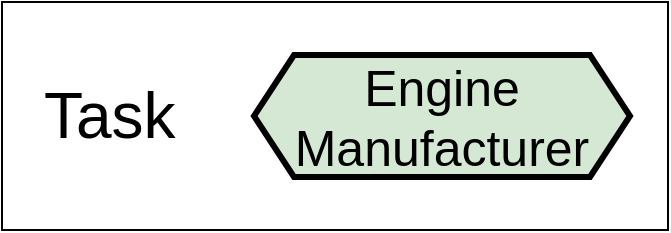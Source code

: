 <mxfile version="15.4.0" type="device" pages="16"><diagram name="iRL-manu-ent-1-task" id="lrQCM1Hvvk60PSm_WDTy"><mxGraphModel dx="4487" dy="3963" grid="1" gridSize="10" guides="1" tooltips="1" connect="1" arrows="1" fold="1" page="1" pageScale="1" pageWidth="850" pageHeight="1100" math="0" shadow="0"><root><mxCell id="0"/><mxCell id="1" parent="0"/><mxCell id="8EVRoLbqYbVEU3qF_5PC-1" value="&lt;span style=&quot;font-size: 32px;&quot;&gt;Task&lt;/span&gt;" style="rounded=0;whiteSpace=wrap;html=1;align=left;fontSize=12;spacingLeft=19;" parent="1" vertex="1"><mxGeometry x="-3146" y="-3002" width="333" height="114" as="geometry"/></mxCell><mxCell id="8EVRoLbqYbVEU3qF_5PC-2" value="Engine Manufacturer" style="shape=hexagon;perimeter=hexagonPerimeter2;whiteSpace=wrap;html=1;fixedSize=1;fontSize=25;strokeWidth=3;fillColor=#d5e8d4;" parent="1" vertex="1"><mxGeometry x="-3020" y="-2975.5" width="188" height="61" as="geometry"/></mxCell></root></mxGraphModel></diagram><diagram id="jRgEcZpF6pAmbIoYRc1D" name="iRL-manu-ent-2-task"><mxGraphModel dx="4487" dy="3963" grid="1" gridSize="10" guides="1" tooltips="1" connect="1" arrows="1" fold="1" page="1" pageScale="1" pageWidth="850" pageHeight="1100" math="0" shadow="0"><root><mxCell id="0"/><mxCell id="1" parent="0"/><mxCell id="WMIV12gM6Ebx0xt84zZE-1" value="&lt;span style=&quot;font-size: 32px;&quot;&gt;Task&lt;/span&gt;" style="rounded=0;whiteSpace=wrap;html=1;align=left;fontSize=12;spacingLeft=19;" parent="1" vertex="1"><mxGeometry x="-3146" y="-3002" width="333" height="114" as="geometry"/></mxCell><mxCell id="WMIV12gM6Ebx0xt84zZE-2" value="Have Order Fulfilled" style="shape=hexagon;perimeter=hexagonPerimeter2;whiteSpace=wrap;html=1;fixedSize=1;fontSize=25;strokeWidth=3;fillColor=#d5e8d4;" parent="1" vertex="1"><mxGeometry x="-3000.15" y="-2975.5" width="168.15" height="61" as="geometry"/></mxCell></root></mxGraphModel></diagram><diagram id="zBmDgi2XzJmhAONFBeY-" name="iRL-manu-ent-3-task"><mxGraphModel dx="4578" dy="3978" grid="1" gridSize="10" guides="1" tooltips="1" connect="1" arrows="1" fold="1" page="1" pageScale="1" pageWidth="850" pageHeight="1100" math="0" shadow="0"><root><mxCell id="0"/><mxCell id="1" parent="0"/><mxCell id="GpvrV5KlX3a_F-G1qQch-1" value="&lt;span style=&quot;font-size: 32px;&quot;&gt;Task&lt;/span&gt;" style="rounded=0;whiteSpace=wrap;html=1;align=left;fontSize=12;spacingLeft=19;" parent="1" vertex="1"><mxGeometry x="-3146" y="-3002" width="333" height="114" as="geometry"/></mxCell><mxCell id="GpvrV5KlX3a_F-G1qQch-2" value="Acquire Parts" style="shape=hexagon;perimeter=hexagonPerimeter2;whiteSpace=wrap;html=1;fixedSize=1;fontSize=25;strokeWidth=3;fillColor=#d5e8d4;" parent="1" vertex="1"><mxGeometry x="-3000.15" y="-2975.5" width="168.15" height="61" as="geometry"/></mxCell></root></mxGraphModel></diagram><diagram id="1IxjrtlEPSZ1EHy36e9s" name="iRL-manu-ent-4-task"><mxGraphModel dx="4578" dy="3978" grid="1" gridSize="10" guides="1" tooltips="1" connect="1" arrows="1" fold="1" page="1" pageScale="1" pageWidth="850" pageHeight="1100" math="0" shadow="0"><root><mxCell id="0"/><mxCell id="1" parent="0"/><mxCell id="KGd0Drym3RknLUCmkNBx-1" value="&lt;span style=&quot;font-size: 32px;&quot;&gt;Task&lt;/span&gt;" style="rounded=0;whiteSpace=wrap;html=1;align=left;fontSize=12;spacingLeft=19;" parent="1" vertex="1"><mxGeometry x="-3146" y="-3002" width="333" height="114" as="geometry"/></mxCell><mxCell id="KGd0Drym3RknLUCmkNBx-2" value="Have Engine Assembled" style="shape=hexagon;perimeter=hexagonPerimeter2;whiteSpace=wrap;html=1;fixedSize=1;fontSize=25;strokeWidth=3;fillColor=#d5e8d4;" parent="1" vertex="1"><mxGeometry x="-3000.15" y="-2975.5" width="168.15" height="61" as="geometry"/></mxCell></root></mxGraphModel></diagram><diagram id="mF4jjamFUtdUcgxOceSQ" name="iRL-manu-ent-5-task"><mxGraphModel dx="4578" dy="3978" grid="1" gridSize="10" guides="1" tooltips="1" connect="1" arrows="1" fold="1" page="1" pageScale="1" pageWidth="850" pageHeight="1100" math="0" shadow="0"><root><mxCell id="0"/><mxCell id="1" parent="0"/><mxCell id="KOCaqRmrXCcC5hIWI0WM-1" value="&lt;span style=&quot;font-size: 32px;&quot;&gt;Task&lt;/span&gt;" style="rounded=0;whiteSpace=wrap;html=1;align=left;fontSize=12;spacingLeft=19;" parent="1" vertex="1"><mxGeometry x="-3146" y="-3002" width="333" height="114" as="geometry"/></mxCell><mxCell id="KOCaqRmrXCcC5hIWI0WM-2" value="Assemble &lt;br&gt;Engine in House" style="shape=hexagon;perimeter=hexagonPerimeter2;whiteSpace=wrap;html=1;fixedSize=1;fontSize=25;strokeWidth=3;fillColor=#d5e8d4;" parent="1" vertex="1"><mxGeometry x="-3050" y="-2975.5" width="218" height="61" as="geometry"/></mxCell></root></mxGraphModel></diagram><diagram id="vYKbGq_c37cxqWt-kweQ" name="iRL-manu-ent-6-task"><mxGraphModel dx="4578" dy="3978" grid="1" gridSize="10" guides="1" tooltips="1" connect="1" arrows="1" fold="1" page="1" pageScale="1" pageWidth="850" pageHeight="1100" math="0" shadow="0"><root><mxCell id="0"/><mxCell id="1" parent="0"/><mxCell id="d6XeWCeDnbLE4l-QtRz0-1" value="&lt;span style=&quot;font-size: 32px;&quot;&gt;Task&lt;/span&gt;" style="rounded=0;whiteSpace=wrap;html=1;align=left;fontSize=12;spacingLeft=19;" parent="1" vertex="1"><mxGeometry x="-3220" y="-3000" width="333" height="114" as="geometry"/></mxCell><mxCell id="d6XeWCeDnbLE4l-QtRz0-2" value="Outsource Assembly" style="shape=hexagon;perimeter=hexagonPerimeter2;whiteSpace=wrap;html=1;fixedSize=1;fontSize=25;strokeWidth=3;fillColor=#d5e8d4;" parent="1" vertex="1"><mxGeometry x="-3074.15" y="-2973.5" width="168.15" height="61" as="geometry"/></mxCell></root></mxGraphModel></diagram><diagram id="Au_eIEvgqQtElC9Wct7o" name="iRL-manu-ent-7-task"><mxGraphModel dx="4578" dy="3978" grid="1" gridSize="10" guides="1" tooltips="1" connect="1" arrows="1" fold="1" page="1" pageScale="1" pageWidth="850" pageHeight="1100" math="0" shadow="0"><root><mxCell id="0"/><mxCell id="1" parent="0"/><mxCell id="HO4hthhfVkvMxC0yOV6J-1" value="&lt;span style=&quot;font-size: 32px;&quot;&gt;Task&lt;/span&gt;" style="rounded=0;whiteSpace=wrap;html=1;align=left;fontSize=12;spacingLeft=19;" parent="1" vertex="1"><mxGeometry x="-3146" y="-3002" width="333" height="114" as="geometry"/></mxCell><mxCell id="HO4hthhfVkvMxC0yOV6J-2" value="Parts Acquired &lt;br&gt;in Time" style="shape=hexagon;perimeter=hexagonPerimeter2;whiteSpace=wrap;html=1;fixedSize=1;fontSize=25;strokeWidth=3;fillColor=#d5e8d4;" parent="1" vertex="1"><mxGeometry x="-3030" y="-2975.5" width="198" height="61" as="geometry"/></mxCell></root></mxGraphModel></diagram><diagram id="4KhcXFip8CfWlh6ND8Yw" name="iRL-manu-ent-8-task"><mxGraphModel dx="4578" dy="3978" grid="1" gridSize="10" guides="1" tooltips="1" connect="1" arrows="1" fold="1" page="1" pageScale="1" pageWidth="850" pageHeight="1100" math="0" shadow="0"><root><mxCell id="0"/><mxCell id="1" parent="0"/><mxCell id="vMrETtKvcEsVFJe0bYrc-1" value="&lt;span style=&quot;font-size: 32px;&quot;&gt;Task&lt;/span&gt;" style="rounded=0;whiteSpace=wrap;html=1;align=left;fontSize=12;spacingLeft=19;" parent="1" vertex="1"><mxGeometry x="-3146" y="-3002" width="333" height="114" as="geometry"/></mxCell><mxCell id="vMrETtKvcEsVFJe0bYrc-2" value="Parts Acquired Late" style="shape=hexagon;perimeter=hexagonPerimeter2;whiteSpace=wrap;html=1;fixedSize=1;fontSize=25;strokeWidth=3;fillColor=#d5e8d4;" parent="1" vertex="1"><mxGeometry x="-3040" y="-2975.5" width="208" height="61" as="geometry"/></mxCell></root></mxGraphModel></diagram><diagram id="FeQZBwoRJbgXJpnwxUOL" name="iRL-manu-ent-9-task"><mxGraphModel dx="4578" dy="3978" grid="1" gridSize="10" guides="1" tooltips="1" connect="1" arrows="1" fold="1" page="1" pageScale="1" pageWidth="850" pageHeight="1100" math="0" shadow="0"><root><mxCell id="0"/><mxCell id="1" parent="0"/><mxCell id="2bgucH3Qxth6n7qr5xwd-1" value="&lt;span style=&quot;font-size: 32px;&quot;&gt;Task&lt;/span&gt;" style="rounded=0;whiteSpace=wrap;html=1;align=left;fontSize=12;spacingLeft=19;" parent="1" vertex="1"><mxGeometry x="-3146" y="-3002" width="333" height="114" as="geometry"/></mxCell><mxCell id="2bgucH3Qxth6n7qr5xwd-2" value="Parts Never Acquired" style="shape=hexagon;perimeter=hexagonPerimeter2;whiteSpace=wrap;html=1;fixedSize=1;fontSize=25;strokeWidth=3;fillColor=#d5e8d4;" parent="1" vertex="1"><mxGeometry x="-3000.15" y="-2975.5" width="168.15" height="61" as="geometry"/></mxCell></root></mxGraphModel></diagram><diagram id="P1F7y5oBeZOF15YZMAfe" name="iRL-manu-ent-10-task"><mxGraphModel dx="4578" dy="3978" grid="1" gridSize="10" guides="1" tooltips="1" connect="1" arrows="1" fold="1" page="1" pageScale="1" pageWidth="850" pageHeight="1100" math="0" shadow="0"><root><mxCell id="0"/><mxCell id="1" parent="0"/><mxCell id="e8Ps3HBaaf71knkx5Y6m-1" value="&lt;span style=&quot;font-size: 32px;&quot;&gt;Task&lt;/span&gt;" style="rounded=0;whiteSpace=wrap;html=1;align=left;fontSize=12;spacingLeft=19;" parent="1" vertex="1"><mxGeometry x="-3146" y="-3002" width="333" height="114" as="geometry"/></mxCell><mxCell id="e8Ps3HBaaf71knkx5Y6m-2" value="Order is Cancelled" style="shape=hexagon;perimeter=hexagonPerimeter2;whiteSpace=wrap;html=1;fixedSize=1;fontSize=25;strokeWidth=3;fillColor=#d5e8d4;" parent="1" vertex="1"><mxGeometry x="-3000" y="-2975.5" width="168" height="61" as="geometry"/></mxCell></root></mxGraphModel></diagram><diagram id="Xo7n9-qTVo7QPiPUUxzN" name="iRL-manu-ent-11-task"><mxGraphModel dx="4578" dy="3978" grid="1" gridSize="10" guides="1" tooltips="1" connect="1" arrows="1" fold="1" page="1" pageScale="1" pageWidth="850" pageHeight="1100" math="0" shadow="0"><root><mxCell id="0"/><mxCell id="1" parent="0"/><mxCell id="OqogtvDsWHDaOnSe1Z6u-1" value="&lt;span style=&quot;font-size: 32px;&quot;&gt;Task&lt;/span&gt;" style="rounded=0;whiteSpace=wrap;html=1;align=left;fontSize=12;spacingLeft=19;" parent="1" vertex="1"><mxGeometry x="-3146" y="-3002" width="333" height="114" as="geometry"/></mxCell><mxCell id="OqogtvDsWHDaOnSe1Z6u-2" value="Penalty Is Issued" style="shape=hexagon;perimeter=hexagonPerimeter2;whiteSpace=wrap;html=1;fixedSize=1;fontSize=25;strokeWidth=3;fillColor=#d5e8d4;" parent="1" vertex="1"><mxGeometry x="-3000.15" y="-2975.5" width="168.15" height="61" as="geometry"/></mxCell></root></mxGraphModel></diagram><diagram id="enEovX3N7CVmyAMt918q" name="iRL-manu-ent-12-task"><mxGraphModel dx="4578" dy="3978" grid="1" gridSize="10" guides="1" tooltips="1" connect="1" arrows="1" fold="1" page="1" pageScale="1" pageWidth="850" pageHeight="1100" math="0" shadow="0"><root><mxCell id="0"/><mxCell id="1" parent="0"/><mxCell id="OEJNkMzXo-wIDmV71_d6-1" value="&lt;span style=&quot;font-size: 32px;&quot;&gt;Task&lt;/span&gt;" style="rounded=0;whiteSpace=wrap;html=1;align=left;fontSize=12;spacingLeft=19;" parent="1" vertex="1"><mxGeometry x="-3146" y="-3002" width="333" height="114" as="geometry"/></mxCell><mxCell id="OEJNkMzXo-wIDmV71_d6-2" value="Previous Order was Cancelled" style="shape=hexagon;perimeter=hexagonPerimeter2;whiteSpace=wrap;html=1;fixedSize=1;fontSize=25;strokeWidth=3;fillColor=#d5e8d4;" parent="1" vertex="1"><mxGeometry x="-3040" y="-2975.5" width="208" height="61" as="geometry"/></mxCell></root></mxGraphModel></diagram><diagram name="iRL-manu-ent-13-task" id="P5TjuPJcCvfCDk246iFM"><mxGraphModel dx="4578" dy="3978" grid="1" gridSize="10" guides="1" tooltips="1" connect="1" arrows="1" fold="1" page="1" pageScale="1" pageWidth="850" pageHeight="1100" math="0" shadow="0"><root><mxCell id="KZR2G05XeIorMjJvlH5d-0"/><mxCell id="KZR2G05XeIorMjJvlH5d-1" parent="KZR2G05XeIorMjJvlH5d-0"/><mxCell id="o8tBmJBdtH6JAbWjQKxb-0" value="&lt;span style=&quot;font-size: 32px;&quot;&gt;Task&lt;/span&gt;" style="rounded=0;whiteSpace=wrap;html=1;align=left;fontSize=12;spacingLeft=19;" parent="KZR2G05XeIorMjJvlH5d-1" vertex="1"><mxGeometry x="-3146" y="-3002" width="333" height="114" as="geometry"/></mxCell><mxCell id="o8tBmJBdtH6JAbWjQKxb-1" value="Reputation" style="shape=hexagon;perimeter=hexagonPerimeter2;whiteSpace=wrap;html=1;fixedSize=1;fontSize=25;strokeWidth=3;fillColor=#d5e8d4;" parent="KZR2G05XeIorMjJvlH5d-1" vertex="1"><mxGeometry x="-3000" y="-2975.5" width="168" height="61" as="geometry"/></mxCell></root></mxGraphModel></diagram><diagram id="KmZoFBOVh3dv930wX-Ls" name="iRL-manu-ent-14-task"><mxGraphModel dx="4578" dy="3978" grid="1" gridSize="10" guides="1" tooltips="1" connect="1" arrows="1" fold="1" page="1" pageScale="1" pageWidth="850" pageHeight="1100" math="0" shadow="0"><root><mxCell id="0"/><mxCell id="1" parent="0"/><mxCell id="ElFVG5iBlOMsyvJuMD40-1" value="&lt;span style=&quot;font-size: 32px;&quot;&gt;Task&lt;/span&gt;" style="rounded=0;whiteSpace=wrap;html=1;align=left;fontSize=12;spacingLeft=19;" parent="1" vertex="1"><mxGeometry x="-3146" y="-3002" width="333" height="114" as="geometry"/></mxCell><mxCell id="ElFVG5iBlOMsyvJuMD40-2" value="Reputation (previous status)" style="shape=hexagon;perimeter=hexagonPerimeter2;whiteSpace=wrap;html=1;fixedSize=1;fontSize=25;strokeWidth=3;fillColor=#d5e8d4;" parent="1" vertex="1"><mxGeometry x="-3040" y="-2980" width="208" height="70" as="geometry"/></mxCell></root></mxGraphModel></diagram><diagram id="LNU7H0bAOWltOFfHFP1H" name="iRL-manu-ent-15-task"><mxGraphModel dx="4578" dy="3978" grid="1" gridSize="10" guides="1" tooltips="1" connect="1" arrows="1" fold="1" page="1" pageScale="1" pageWidth="850" pageHeight="1100" math="0" shadow="0"><root><mxCell id="zPW9qya0V0VlVlGqU3BW-0"/><mxCell id="zPW9qya0V0VlVlGqU3BW-1" parent="zPW9qya0V0VlVlGqU3BW-0"/><mxCell id="0sNHbyin5BoVOaL5gIz--0" value="&lt;span style=&quot;font-size: 32px;&quot;&gt;Task&lt;/span&gt;" style="rounded=0;whiteSpace=wrap;html=1;align=left;fontSize=12;spacingLeft=19;" vertex="1" parent="zPW9qya0V0VlVlGqU3BW-1"><mxGeometry x="-3146" y="-3002" width="333" height="114" as="geometry"/></mxCell><mxCell id="0sNHbyin5BoVOaL5gIz--1" value="Good Quality Construction" style="shape=hexagon;perimeter=hexagonPerimeter2;whiteSpace=wrap;html=1;fixedSize=1;fontSize=25;strokeWidth=3;fillColor=#d5e8d4;" vertex="1" parent="zPW9qya0V0VlVlGqU3BW-1"><mxGeometry x="-3040" y="-2980" width="208" height="70" as="geometry"/></mxCell></root></mxGraphModel></diagram><diagram id="kPY59XYQAuEGDdVadcnz" name="iRL-manu-ent-16-task"><mxGraphModel dx="4578" dy="3978" grid="1" gridSize="10" guides="1" tooltips="1" connect="1" arrows="1" fold="1" page="1" pageScale="1" pageWidth="850" pageHeight="1100" math="0" shadow="0"><root><mxCell id="icInpQ09nsZL1SB6T2yY-0"/><mxCell id="icInpQ09nsZL1SB6T2yY-1" parent="icInpQ09nsZL1SB6T2yY-0"/><mxCell id="_B2WX-jAnsvhieUe85ZE-0" value="&lt;span style=&quot;font-size: 32px;&quot;&gt;Task&lt;/span&gt;" style="rounded=0;whiteSpace=wrap;html=1;align=left;fontSize=12;spacingLeft=19;" vertex="1" parent="icInpQ09nsZL1SB6T2yY-1"><mxGeometry x="-3146" y="-3002" width="333" height="114" as="geometry"/></mxCell><mxCell id="_B2WX-jAnsvhieUe85ZE-1" value="Bad Quality Construction" style="shape=hexagon;perimeter=hexagonPerimeter2;whiteSpace=wrap;html=1;fixedSize=1;fontSize=25;strokeWidth=3;fillColor=#d5e8d4;" vertex="1" parent="icInpQ09nsZL1SB6T2yY-1"><mxGeometry x="-3040" y="-2980" width="208" height="70" as="geometry"/></mxCell></root></mxGraphModel></diagram></mxfile>